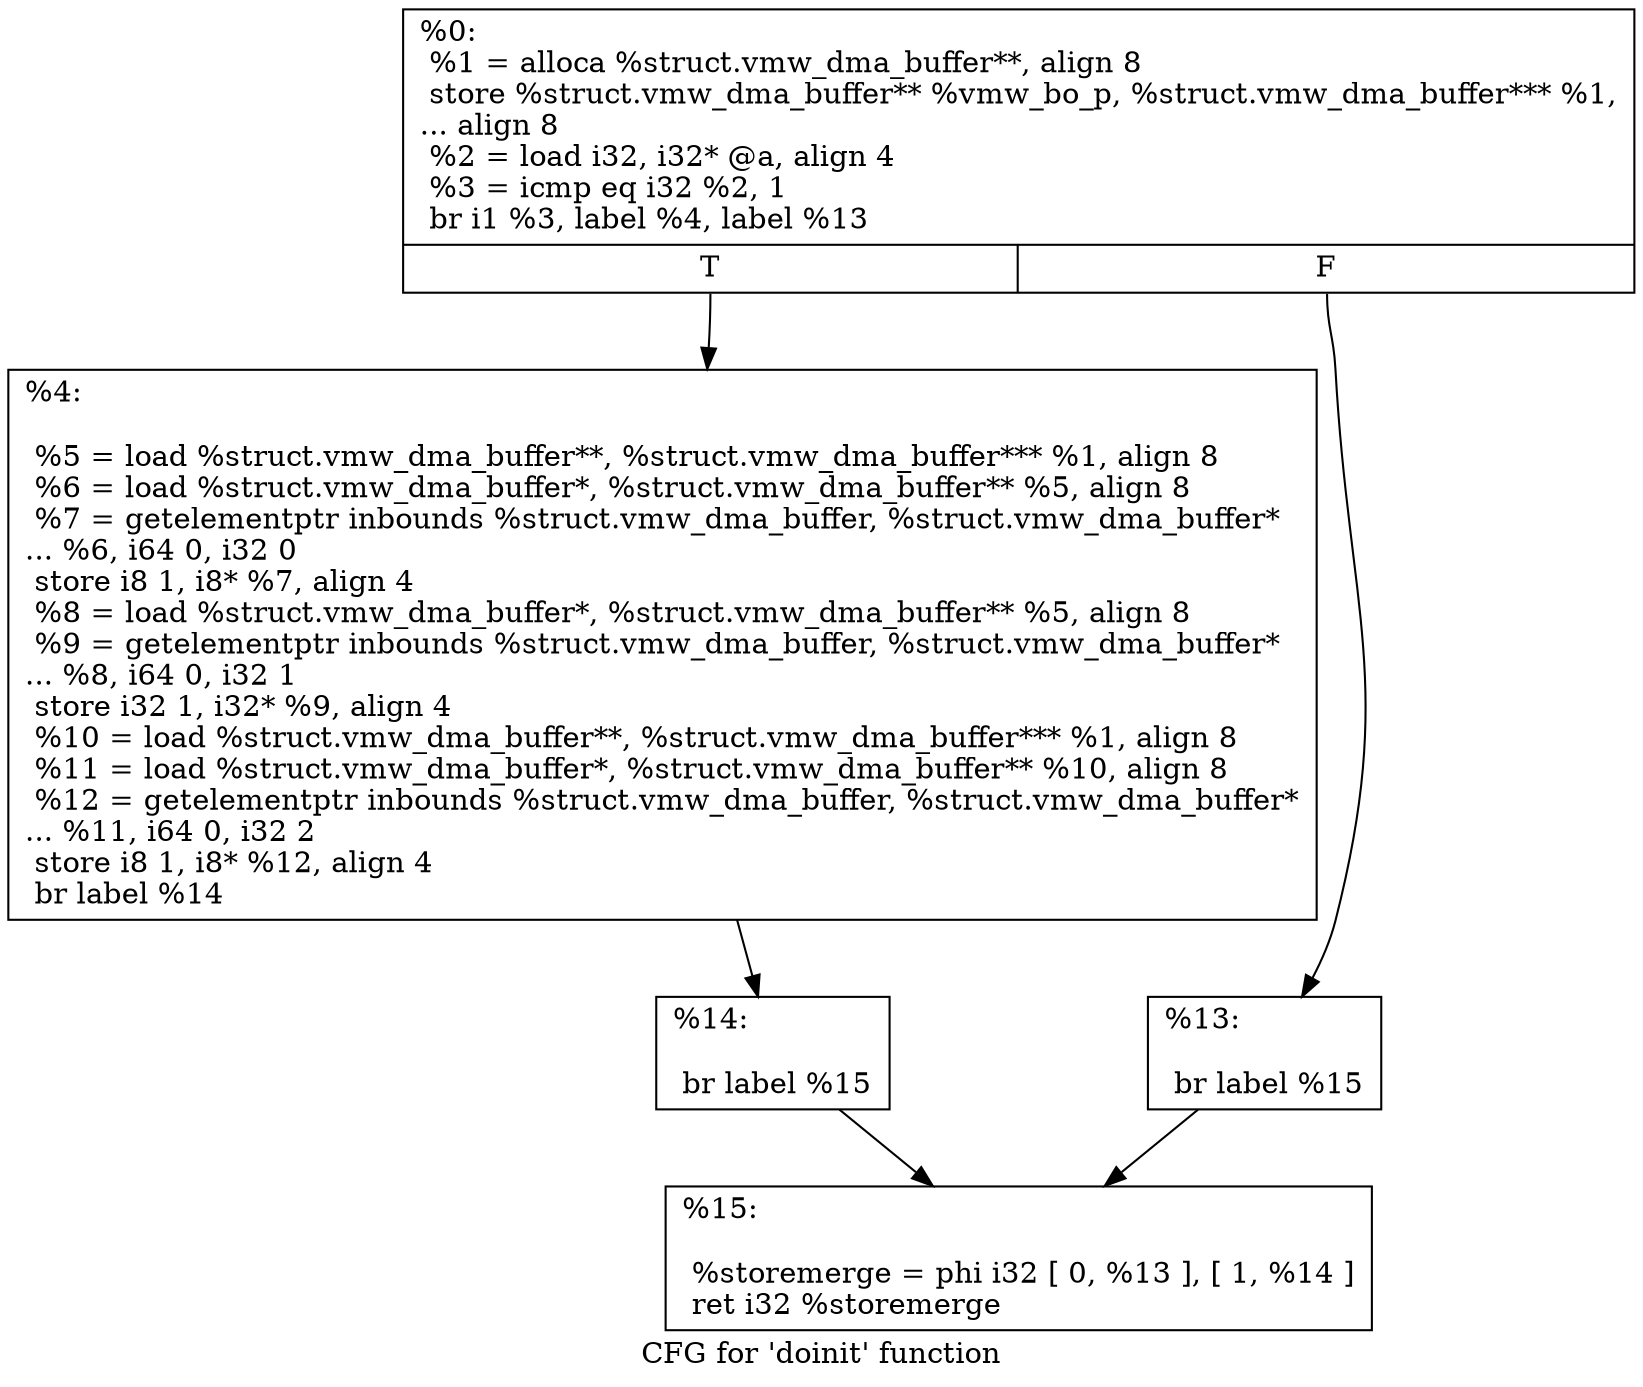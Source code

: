 digraph "CFG for 'doinit' function" {
	label="CFG for 'doinit' function";

	Node0xb49ec0 [shape=record,label="{%0:\l  %1 = alloca %struct.vmw_dma_buffer**, align 8\l  store %struct.vmw_dma_buffer** %vmw_bo_p, %struct.vmw_dma_buffer*** %1,\l... align 8\l  %2 = load i32, i32* @a, align 4\l  %3 = icmp eq i32 %2, 1\l  br i1 %3, label %4, label %13\l|{<s0>T|<s1>F}}"];
	Node0xb49ec0:s0 -> Node0xb4cb90;
	Node0xb49ec0:s1 -> Node0xb4cbe0;
	Node0xb4cb90 [shape=record,label="{%4:\l\l  %5 = load %struct.vmw_dma_buffer**, %struct.vmw_dma_buffer*** %1, align 8\l  %6 = load %struct.vmw_dma_buffer*, %struct.vmw_dma_buffer** %5, align 8\l  %7 = getelementptr inbounds %struct.vmw_dma_buffer, %struct.vmw_dma_buffer*\l... %6, i64 0, i32 0\l  store i8 1, i8* %7, align 4\l  %8 = load %struct.vmw_dma_buffer*, %struct.vmw_dma_buffer** %5, align 8\l  %9 = getelementptr inbounds %struct.vmw_dma_buffer, %struct.vmw_dma_buffer*\l... %8, i64 0, i32 1\l  store i32 1, i32* %9, align 4\l  %10 = load %struct.vmw_dma_buffer**, %struct.vmw_dma_buffer*** %1, align 8\l  %11 = load %struct.vmw_dma_buffer*, %struct.vmw_dma_buffer** %10, align 8\l  %12 = getelementptr inbounds %struct.vmw_dma_buffer, %struct.vmw_dma_buffer*\l... %11, i64 0, i32 2\l  store i8 1, i8* %12, align 4\l  br label %14\l}"];
	Node0xb4cb90 -> Node0xb4c710;
	Node0xb4cbe0 [shape=record,label="{%13:\l\l  br label %15\l}"];
	Node0xb4cbe0 -> Node0xb4c760;
	Node0xb4c710 [shape=record,label="{%14:\l\l  br label %15\l}"];
	Node0xb4c710 -> Node0xb4c760;
	Node0xb4c760 [shape=record,label="{%15:\l\l  %storemerge = phi i32 [ 0, %13 ], [ 1, %14 ]\l  ret i32 %storemerge\l}"];
}
